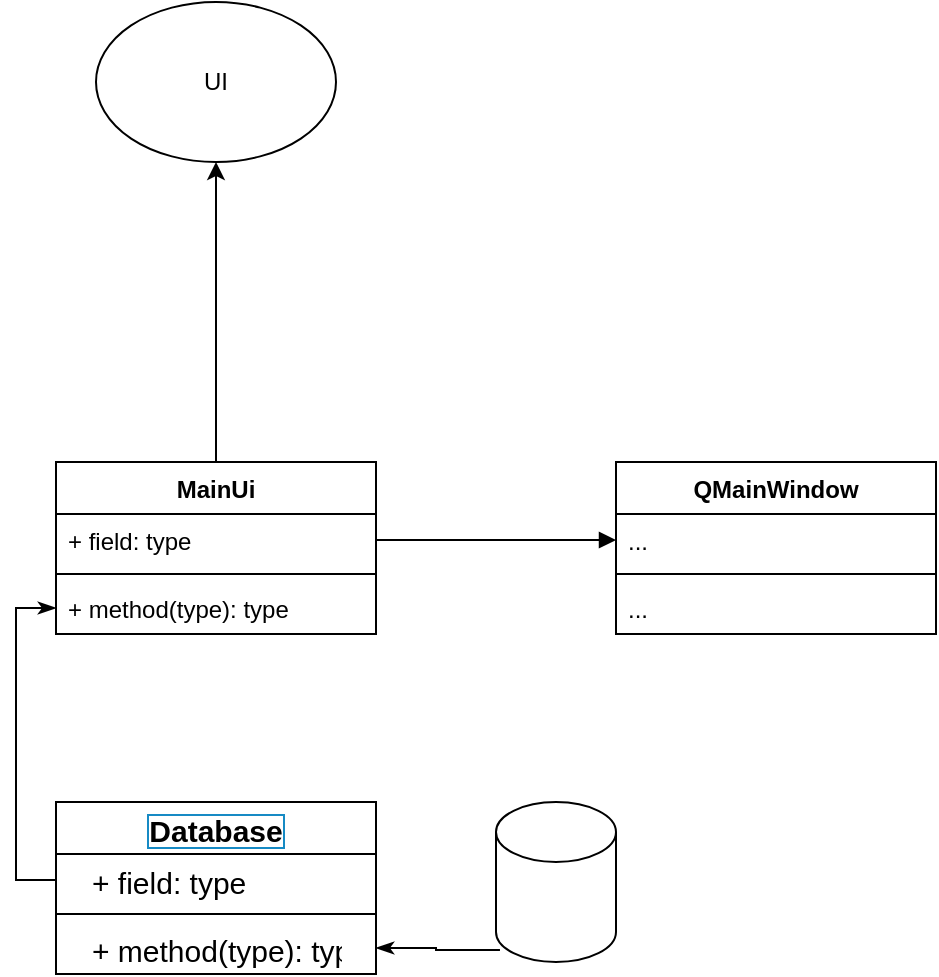 <mxfile version="18.0.6" type="device"><diagram id="12NoK2c9pzSft5eHNDBz" name="Страница 1"><mxGraphModel dx="1422" dy="865" grid="1" gridSize="10" guides="1" tooltips="1" connect="1" arrows="1" fold="1" page="1" pageScale="1" pageWidth="2339" pageHeight="3300" math="0" shadow="0"><root><mxCell id="0"/><mxCell id="1" parent="0"/><mxCell id="aU2JoXsGFBLpHDTKG7fF-1" value="UI" style="ellipse;whiteSpace=wrap;html=1;" parent="1" vertex="1"><mxGeometry x="90" y="50" width="120" height="80" as="geometry"/></mxCell><mxCell id="aU2JoXsGFBLpHDTKG7fF-6" style="edgeStyle=orthogonalEdgeStyle;rounded=0;orthogonalLoop=1;jettySize=auto;html=1;exitX=0.5;exitY=0;exitDx=0;exitDy=0;entryX=0.5;entryY=1;entryDx=0;entryDy=0;" parent="1" source="aU2JoXsGFBLpHDTKG7fF-2" target="aU2JoXsGFBLpHDTKG7fF-1" edge="1"><mxGeometry relative="1" as="geometry"/></mxCell><mxCell id="aU2JoXsGFBLpHDTKG7fF-2" value="MainUi" style="swimlane;fontStyle=1;align=center;verticalAlign=top;childLayout=stackLayout;horizontal=1;startSize=26;horizontalStack=0;resizeParent=1;resizeParentMax=0;resizeLast=0;collapsible=1;marginBottom=0;" parent="1" vertex="1"><mxGeometry x="70" y="280" width="160" height="86" as="geometry"/></mxCell><mxCell id="aU2JoXsGFBLpHDTKG7fF-3" value="+ field: type" style="text;strokeColor=none;fillColor=none;align=left;verticalAlign=top;spacingLeft=4;spacingRight=4;overflow=hidden;rotatable=0;points=[[0,0.5],[1,0.5]];portConstraint=eastwest;" parent="aU2JoXsGFBLpHDTKG7fF-2" vertex="1"><mxGeometry y="26" width="160" height="26" as="geometry"/></mxCell><mxCell id="aU2JoXsGFBLpHDTKG7fF-4" value="" style="line;strokeWidth=1;fillColor=none;align=left;verticalAlign=middle;spacingTop=-1;spacingLeft=3;spacingRight=3;rotatable=0;labelPosition=right;points=[];portConstraint=eastwest;" parent="aU2JoXsGFBLpHDTKG7fF-2" vertex="1"><mxGeometry y="52" width="160" height="8" as="geometry"/></mxCell><mxCell id="aU2JoXsGFBLpHDTKG7fF-5" value="+ method(type): type" style="text;strokeColor=none;fillColor=none;align=left;verticalAlign=top;spacingLeft=4;spacingRight=4;overflow=hidden;rotatable=0;points=[[0,0.5],[1,0.5]];portConstraint=eastwest;" parent="aU2JoXsGFBLpHDTKG7fF-2" vertex="1"><mxGeometry y="60" width="160" height="26" as="geometry"/></mxCell><mxCell id="jInFvhAAj8sURST4UlZz-6" style="edgeStyle=orthogonalEdgeStyle;rounded=0;orthogonalLoop=1;jettySize=auto;html=1;exitX=0.033;exitY=0.925;exitDx=0;exitDy=0;exitPerimeter=0;entryX=1;entryY=0.5;entryDx=0;entryDy=0;endArrow=classicThin;endFill=1;" edge="1" parent="1" source="dYCVKb3T17d2bfd-9eQ4-1" target="jInFvhAAj8sURST4UlZz-4"><mxGeometry relative="1" as="geometry"/></mxCell><mxCell id="dYCVKb3T17d2bfd-9eQ4-1" value="" style="shape=cylinder3;whiteSpace=wrap;html=1;boundedLbl=1;backgroundOutline=1;size=15;" parent="1" vertex="1"><mxGeometry x="290" y="450" width="60" height="80" as="geometry"/></mxCell><mxCell id="dYCVKb3T17d2bfd-9eQ4-2" value="QMainWindow" style="swimlane;fontStyle=1;align=center;verticalAlign=top;childLayout=stackLayout;horizontal=1;startSize=26;horizontalStack=0;resizeParent=1;resizeParentMax=0;resizeLast=0;collapsible=1;marginBottom=0;" parent="1" vertex="1"><mxGeometry x="350" y="280" width="160" height="86" as="geometry"/></mxCell><mxCell id="dYCVKb3T17d2bfd-9eQ4-3" value="..." style="text;strokeColor=none;fillColor=none;align=left;verticalAlign=top;spacingLeft=4;spacingRight=4;overflow=hidden;rotatable=0;points=[[0,0.5],[1,0.5]];portConstraint=eastwest;" parent="dYCVKb3T17d2bfd-9eQ4-2" vertex="1"><mxGeometry y="26" width="160" height="26" as="geometry"/></mxCell><mxCell id="dYCVKb3T17d2bfd-9eQ4-4" value="" style="line;strokeWidth=1;fillColor=none;align=left;verticalAlign=middle;spacingTop=-1;spacingLeft=3;spacingRight=3;rotatable=0;labelPosition=right;points=[];portConstraint=eastwest;" parent="dYCVKb3T17d2bfd-9eQ4-2" vertex="1"><mxGeometry y="52" width="160" height="8" as="geometry"/></mxCell><mxCell id="dYCVKb3T17d2bfd-9eQ4-5" value="..." style="text;strokeColor=none;fillColor=none;align=left;verticalAlign=top;spacingLeft=4;spacingRight=4;overflow=hidden;rotatable=0;points=[[0,0.5],[1,0.5]];portConstraint=eastwest;" parent="dYCVKb3T17d2bfd-9eQ4-2" vertex="1"><mxGeometry y="60" width="160" height="26" as="geometry"/></mxCell><mxCell id="dYCVKb3T17d2bfd-9eQ4-6" style="edgeStyle=orthogonalEdgeStyle;rounded=0;orthogonalLoop=1;jettySize=auto;html=1;exitX=1;exitY=0.5;exitDx=0;exitDy=0;entryX=0;entryY=0.5;entryDx=0;entryDy=0;endArrow=block;endFill=1;" parent="1" source="aU2JoXsGFBLpHDTKG7fF-3" target="dYCVKb3T17d2bfd-9eQ4-3" edge="1"><mxGeometry relative="1" as="geometry"/></mxCell><mxCell id="jInFvhAAj8sURST4UlZz-1" value="Database" style="swimlane;fontStyle=1;align=center;verticalAlign=top;childLayout=stackLayout;horizontal=1;startSize=26;horizontalStack=0;resizeParent=1;resizeParentMax=0;resizeLast=0;collapsible=1;marginBottom=0;spacing=14;spacingTop=-13;spacingBottom=-5;fontSize=15;labelBorderColor=#168AC4;" vertex="1" parent="1"><mxGeometry x="70" y="450.0" width="160" height="86" as="geometry"/></mxCell><mxCell id="jInFvhAAj8sURST4UlZz-2" value="+ field: type" style="text;strokeColor=none;fillColor=none;align=left;verticalAlign=top;spacingLeft=4;spacingRight=4;overflow=hidden;rotatable=0;points=[[0,0.5],[1,0.5]];portConstraint=eastwest;spacing=14;spacingTop=-13;spacingBottom=-5;fontSize=15;" vertex="1" parent="jInFvhAAj8sURST4UlZz-1"><mxGeometry y="26" width="160" height="26" as="geometry"/></mxCell><mxCell id="jInFvhAAj8sURST4UlZz-3" value="" style="line;strokeWidth=1;fillColor=none;align=left;verticalAlign=middle;spacingTop=-13;spacingLeft=3;spacingRight=3;rotatable=0;labelPosition=right;points=[];portConstraint=eastwest;spacing=14;spacingBottom=-5;fontSize=15;" vertex="1" parent="jInFvhAAj8sURST4UlZz-1"><mxGeometry y="52" width="160" height="8" as="geometry"/></mxCell><mxCell id="jInFvhAAj8sURST4UlZz-4" value="+ method(type): type" style="text;strokeColor=none;fillColor=none;align=left;verticalAlign=top;spacingLeft=4;spacingRight=4;overflow=hidden;rotatable=0;points=[[0,0.5],[1,0.5]];portConstraint=eastwest;spacing=14;spacingTop=-13;spacingBottom=-5;fontSize=15;" vertex="1" parent="jInFvhAAj8sURST4UlZz-1"><mxGeometry y="60" width="160" height="26" as="geometry"/></mxCell><mxCell id="jInFvhAAj8sURST4UlZz-5" style="edgeStyle=orthogonalEdgeStyle;rounded=0;orthogonalLoop=1;jettySize=auto;html=1;exitX=0;exitY=0.5;exitDx=0;exitDy=0;entryX=0;entryY=0.5;entryDx=0;entryDy=0;endArrow=classicThin;endFill=1;" edge="1" parent="1" source="jInFvhAAj8sURST4UlZz-2" target="aU2JoXsGFBLpHDTKG7fF-5"><mxGeometry relative="1" as="geometry"/></mxCell></root></mxGraphModel></diagram></mxfile>